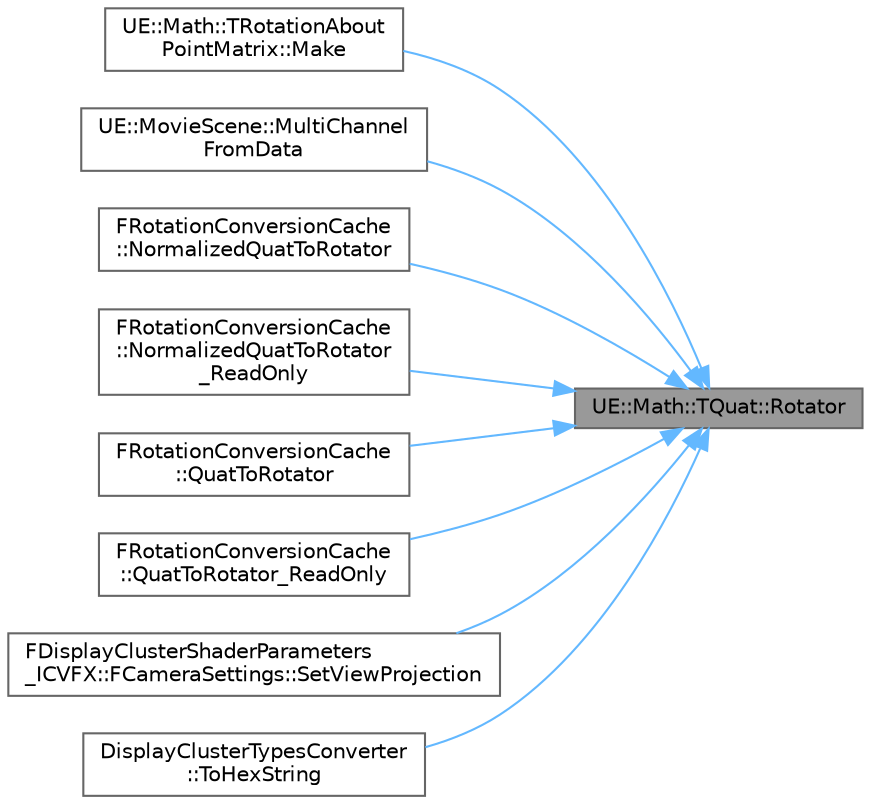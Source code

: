 digraph "UE::Math::TQuat::Rotator"
{
 // INTERACTIVE_SVG=YES
 // LATEX_PDF_SIZE
  bgcolor="transparent";
  edge [fontname=Helvetica,fontsize=10,labelfontname=Helvetica,labelfontsize=10];
  node [fontname=Helvetica,fontsize=10,shape=box,height=0.2,width=0.4];
  rankdir="RL";
  Node1 [id="Node000001",label="UE::Math::TQuat::Rotator",height=0.2,width=0.4,color="gray40", fillcolor="grey60", style="filled", fontcolor="black",tooltip="Get the TRotator<T> representation of this Quaternion."];
  Node1 -> Node2 [id="edge1_Node000001_Node000002",dir="back",color="steelblue1",style="solid",tooltip=" "];
  Node2 [id="Node000002",label="UE::Math::TRotationAbout\lPointMatrix::Make",height=0.2,width=0.4,color="grey40", fillcolor="white", style="filled",URL="$d2/d32/structUE_1_1Math_1_1TRotationAboutPointMatrix.html#ae945a9ffe8775625ab1bd9a047b4567f",tooltip="Matrix factory."];
  Node1 -> Node3 [id="edge2_Node000001_Node000003",dir="back",color="steelblue1",style="solid",tooltip=" "];
  Node3 [id="Node000003",label="UE::MovieScene::MultiChannel\lFromData",height=0.2,width=0.4,color="grey40", fillcolor="white", style="filled",URL="$d1/dd1/namespaceUE_1_1MovieScene.html#ab4e69384e0ef9c119ca2b9bb2a1c6a4d",tooltip=" "];
  Node1 -> Node4 [id="edge3_Node000001_Node000004",dir="back",color="steelblue1",style="solid",tooltip=" "];
  Node4 [id="Node000004",label="FRotationConversionCache\l::NormalizedQuatToRotator",height=0.2,width=0.4,color="grey40", fillcolor="white", style="filled",URL="$df/d09/structFRotationConversionCache.html#ace6205e65353a18e15ca784c9dfd9428",tooltip="Version of QuatToRotator when the Quat is known to already be normalized."];
  Node1 -> Node5 [id="edge4_Node000001_Node000005",dir="back",color="steelblue1",style="solid",tooltip=" "];
  Node5 [id="Node000005",label="FRotationConversionCache\l::NormalizedQuatToRotator\l_ReadOnly",height=0.2,width=0.4,color="grey40", fillcolor="white", style="filled",URL="$df/d09/structFRotationConversionCache.html#a9d37ab19cc51935c5977e7a26ce0fdb5",tooltip="Version of QuatToRotator when the Quat is known to already be normalized."];
  Node1 -> Node6 [id="edge5_Node000001_Node000006",dir="back",color="steelblue1",style="solid",tooltip=" "];
  Node6 [id="Node000006",label="FRotationConversionCache\l::QuatToRotator",height=0.2,width=0.4,color="grey40", fillcolor="white", style="filled",URL="$df/d09/structFRotationConversionCache.html#a1d395a0c18b0440d0947ebd771e87538",tooltip="Convert a FQuat to FRotator."];
  Node1 -> Node7 [id="edge6_Node000001_Node000007",dir="back",color="steelblue1",style="solid",tooltip=" "];
  Node7 [id="Node000007",label="FRotationConversionCache\l::QuatToRotator_ReadOnly",height=0.2,width=0.4,color="grey40", fillcolor="white", style="filled",URL="$df/d09/structFRotationConversionCache.html#a832c684637c620744183090ae6505523",tooltip="Convert a FQuat to FRotator."];
  Node1 -> Node8 [id="edge7_Node000001_Node000008",dir="back",color="steelblue1",style="solid",tooltip=" "];
  Node8 [id="Node000008",label="FDisplayClusterShaderParameters\l_ICVFX::FCameraSettings::SetViewProjection",height=0.2,width=0.4,color="grey40", fillcolor="white", style="filled",URL="$d4/dd4/structFDisplayClusterShaderParameters__ICVFX_1_1FCameraSettings.html#a1b525e3615b6484f1e04ce6908136f0c",tooltip=" "];
  Node1 -> Node9 [id="edge8_Node000001_Node000009",dir="back",color="steelblue1",style="solid",tooltip=" "];
  Node9 [id="Node000009",label="DisplayClusterTypesConverter\l::ToHexString",height=0.2,width=0.4,color="grey40", fillcolor="white", style="filled",URL="$d9/dcd/classDisplayClusterTypesConverter.html#a28726888e97c962be6b2e0dd09dd1f9a",tooltip=" "];
}
